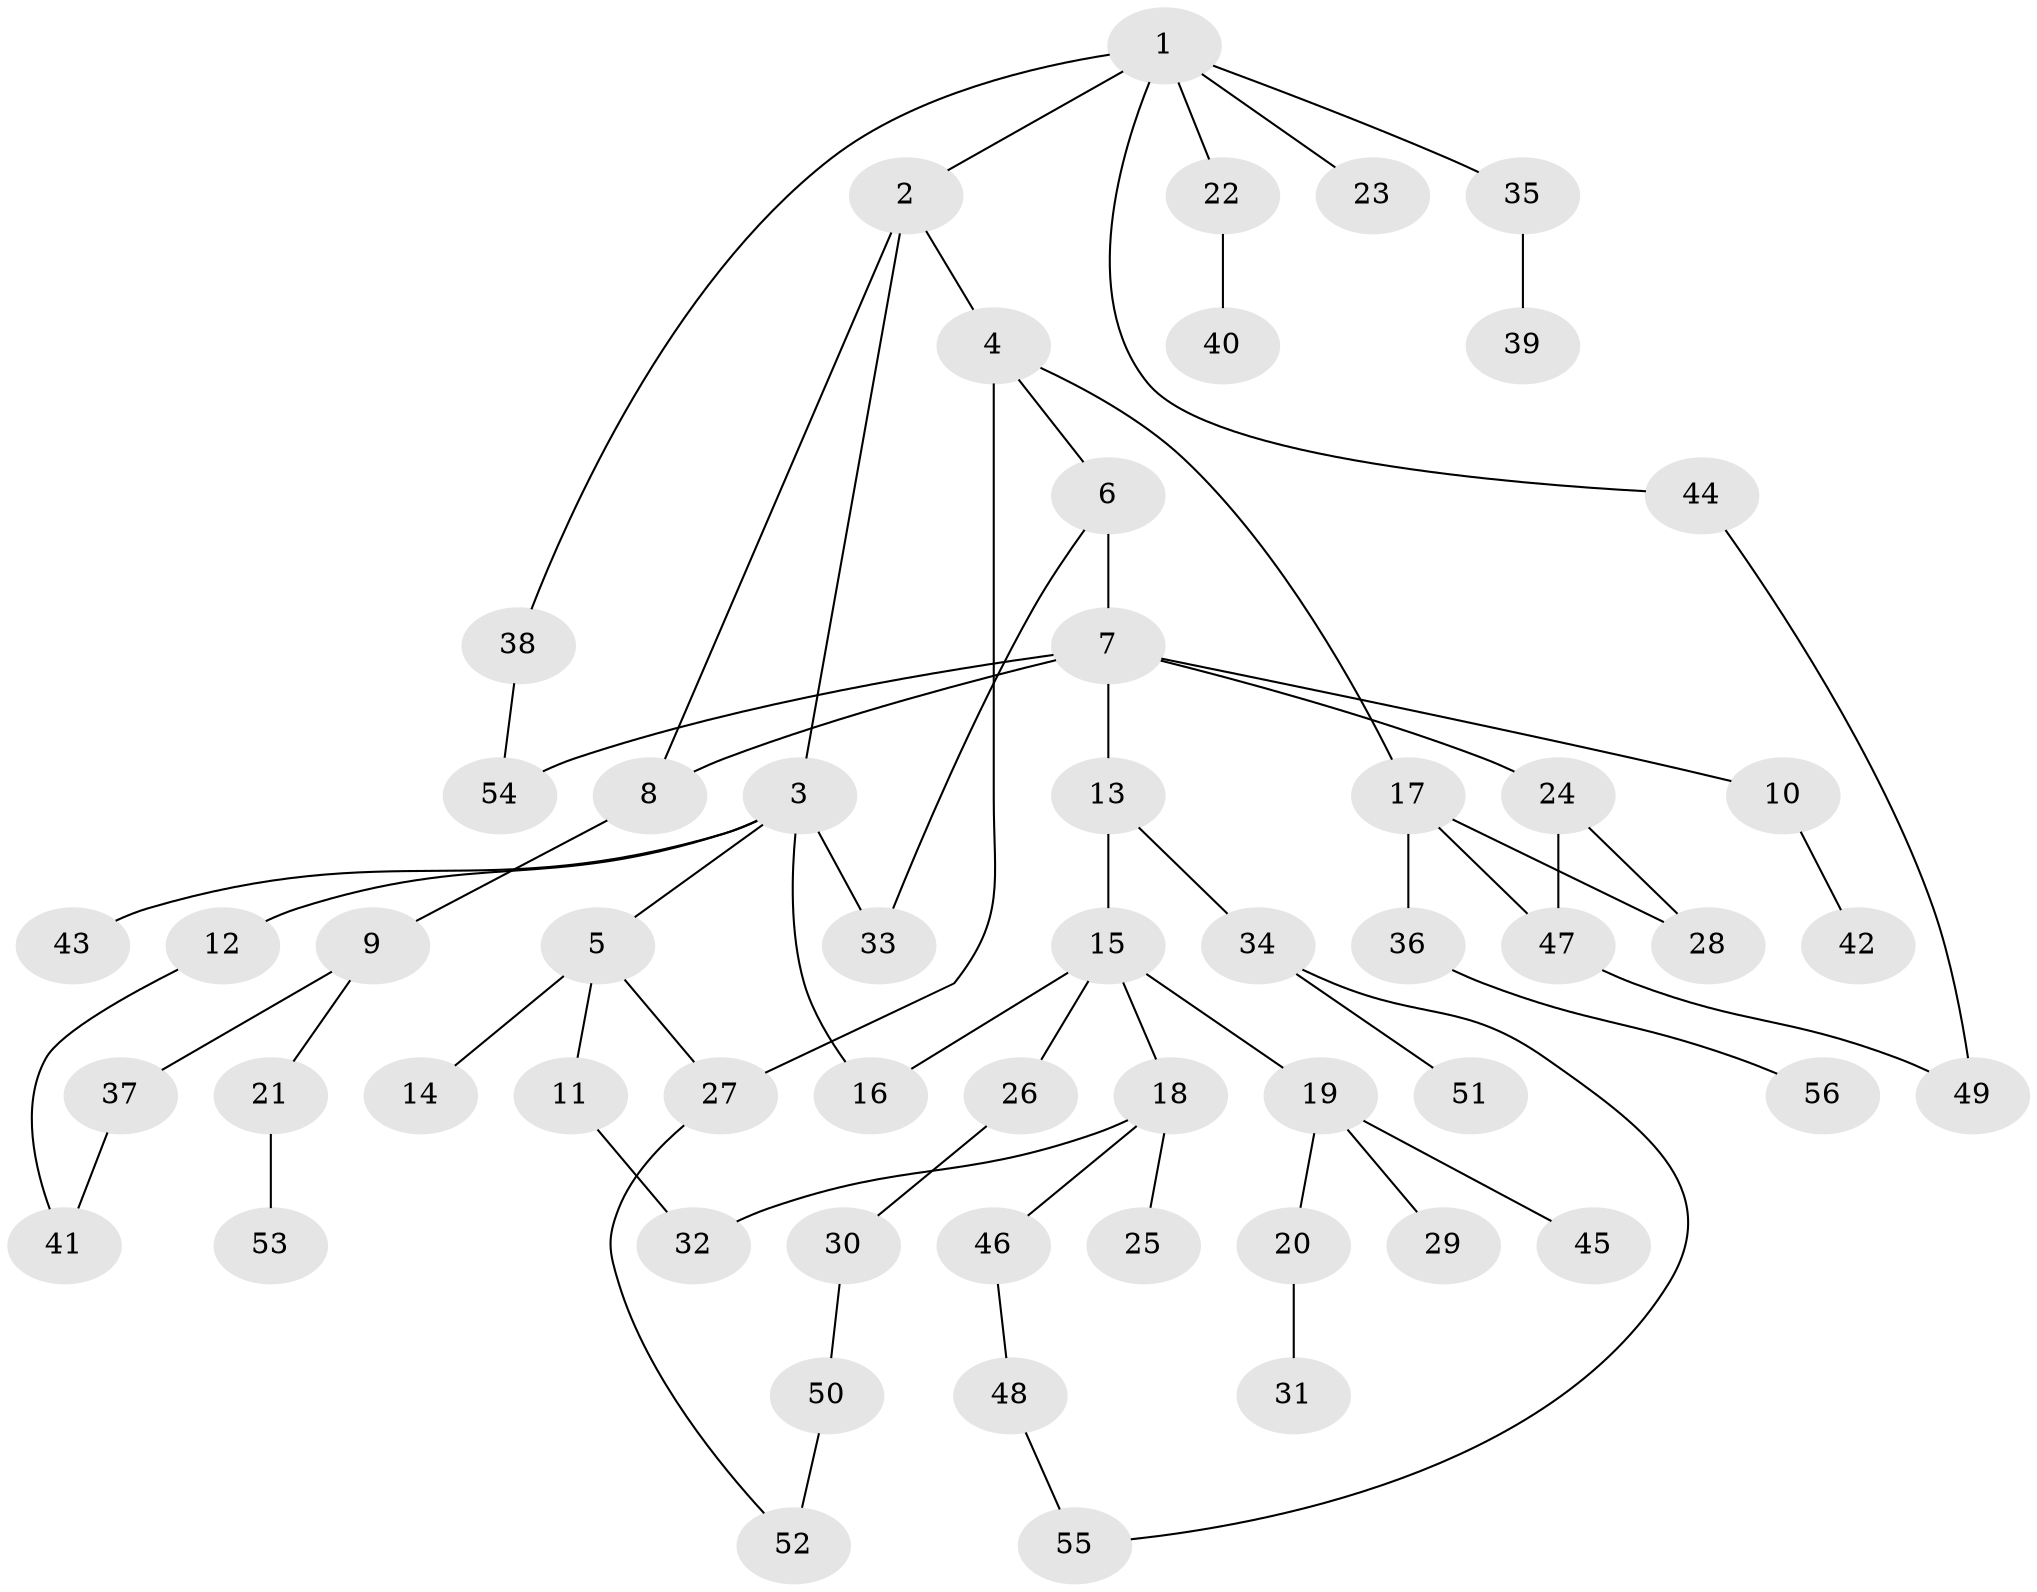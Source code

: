 // coarse degree distribution, {6: 0.045454545454545456, 8: 0.045454545454545456, 4: 0.045454545454545456, 3: 0.18181818181818182, 10: 0.045454545454545456, 2: 0.36363636363636365, 1: 0.2727272727272727}
// Generated by graph-tools (version 1.1) at 2025/16/03/04/25 18:16:59]
// undirected, 56 vertices, 67 edges
graph export_dot {
graph [start="1"]
  node [color=gray90,style=filled];
  1;
  2;
  3;
  4;
  5;
  6;
  7;
  8;
  9;
  10;
  11;
  12;
  13;
  14;
  15;
  16;
  17;
  18;
  19;
  20;
  21;
  22;
  23;
  24;
  25;
  26;
  27;
  28;
  29;
  30;
  31;
  32;
  33;
  34;
  35;
  36;
  37;
  38;
  39;
  40;
  41;
  42;
  43;
  44;
  45;
  46;
  47;
  48;
  49;
  50;
  51;
  52;
  53;
  54;
  55;
  56;
  1 -- 2;
  1 -- 22;
  1 -- 23;
  1 -- 35;
  1 -- 38;
  1 -- 44;
  2 -- 3;
  2 -- 4;
  2 -- 8;
  3 -- 5;
  3 -- 12;
  3 -- 43;
  3 -- 16;
  3 -- 33;
  4 -- 6;
  4 -- 17;
  4 -- 27;
  5 -- 11;
  5 -- 14;
  5 -- 27;
  6 -- 7;
  6 -- 33;
  7 -- 8;
  7 -- 10;
  7 -- 13;
  7 -- 24;
  7 -- 54;
  8 -- 9;
  9 -- 21;
  9 -- 37;
  10 -- 42;
  11 -- 32;
  12 -- 41;
  13 -- 15;
  13 -- 34;
  15 -- 16;
  15 -- 18;
  15 -- 19;
  15 -- 26;
  17 -- 28;
  17 -- 36;
  17 -- 47;
  18 -- 25;
  18 -- 32;
  18 -- 46;
  19 -- 20;
  19 -- 29;
  19 -- 45;
  20 -- 31;
  21 -- 53;
  22 -- 40;
  24 -- 28;
  24 -- 47;
  26 -- 30;
  27 -- 52;
  30 -- 50;
  34 -- 51;
  34 -- 55;
  35 -- 39;
  36 -- 56;
  37 -- 41;
  38 -- 54;
  44 -- 49;
  46 -- 48;
  47 -- 49;
  48 -- 55;
  50 -- 52;
}
